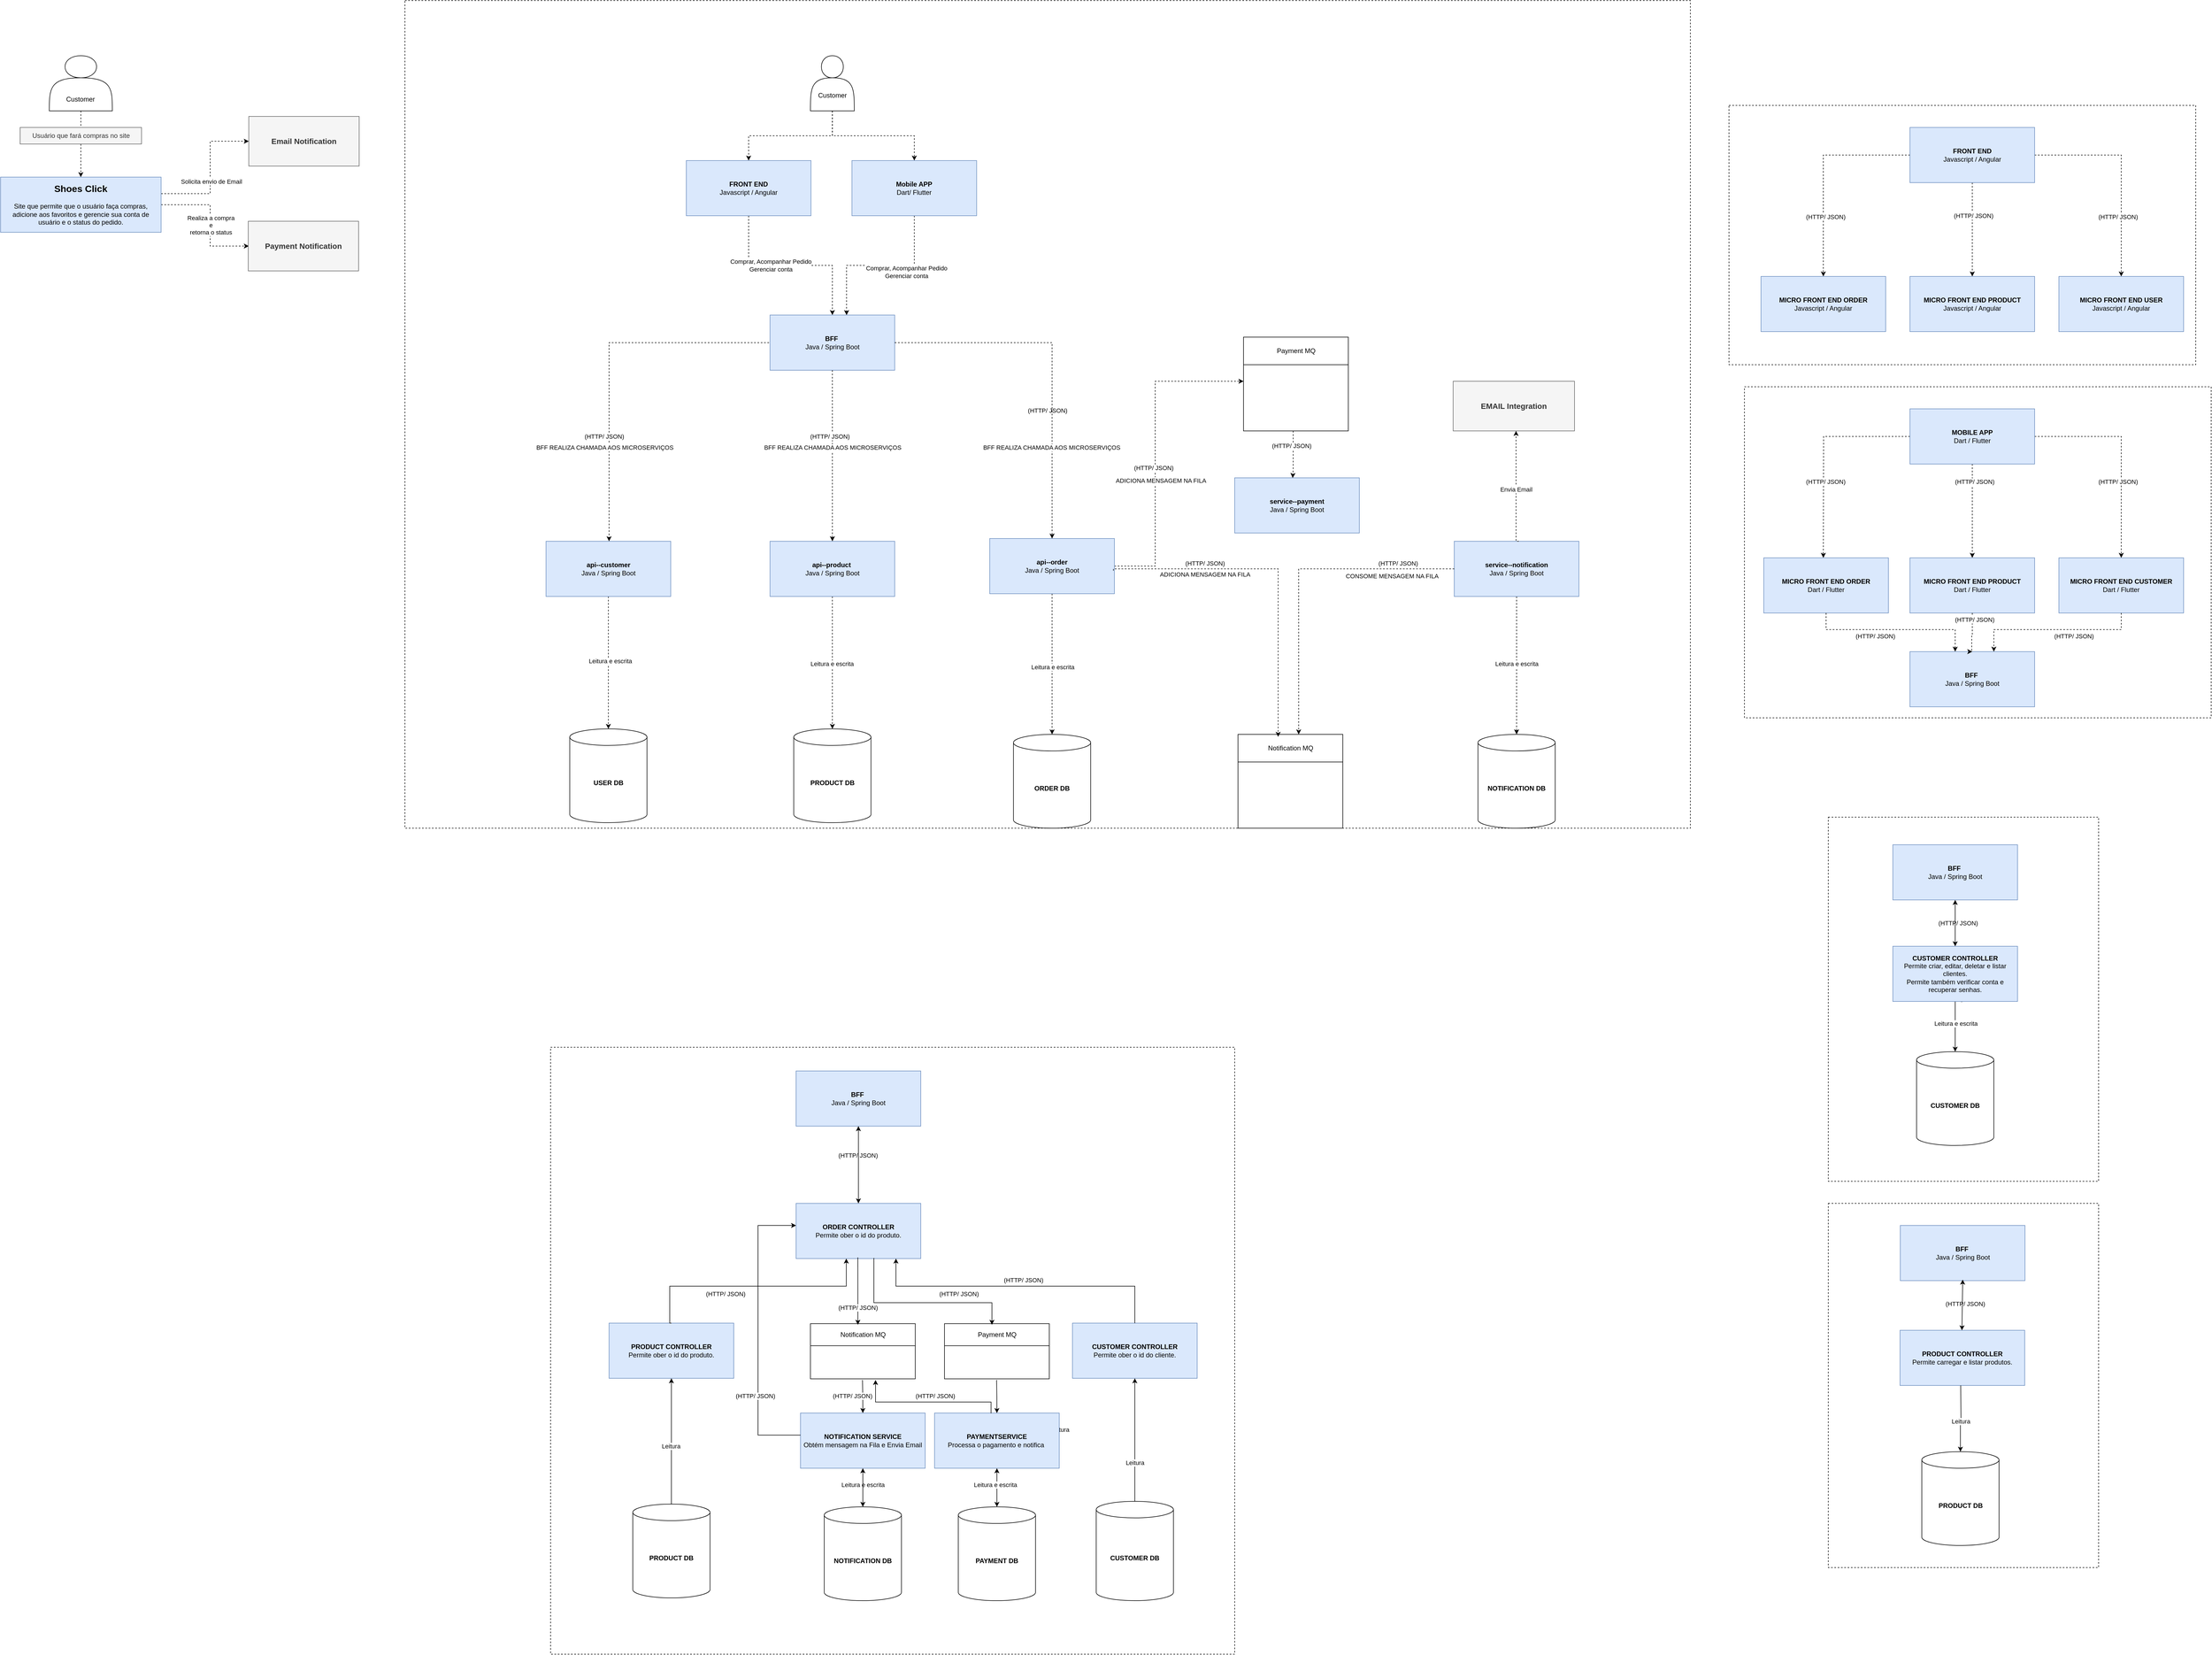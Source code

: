 <mxfile version="24.0.0" type="google">
  <diagram name="Página-1" id="NBkt7IvmojByfJSfpqG8">
    <mxGraphModel grid="1" page="1" gridSize="10" guides="1" tooltips="1" connect="1" arrows="1" fold="1" pageScale="1" pageWidth="827" pageHeight="1169" math="0" shadow="0">
      <root>
        <mxCell id="0" />
        <mxCell id="1" parent="0" />
        <mxCell id="d0QmDexkah37YJwRi1FS-4" value=";./" style="rounded=0;whiteSpace=wrap;html=1;fillColor=none;dashed=1;" vertex="1" parent="1">
          <mxGeometry x="3460" y="1420" width="490" height="660" as="geometry" />
        </mxCell>
        <mxCell id="d0QmDexkah37YJwRi1FS-5" value="&#xa;&lt;span style=&quot;color: rgb(0, 0, 0); font-family: Helvetica; font-size: 11px; font-style: normal; font-variant-ligatures: normal; font-variant-caps: normal; font-weight: 400; letter-spacing: normal; orphans: 2; text-align: center; text-indent: 0px; text-transform: none; widows: 2; word-spacing: 0px; -webkit-text-stroke-width: 0px; background-color: rgb(255, 255, 255); text-decoration-thickness: initial; text-decoration-style: initial; text-decoration-color: initial; float: none; display: inline !important;&quot;&gt;(HTTP/ JSON)&lt;/span&gt;&#xa;&#xa;" style="rounded=0;whiteSpace=wrap;html=1;fillColor=none;dashed=1;" vertex="1" parent="1">
          <mxGeometry x="880" y="-60" width="2330" height="1500" as="geometry" />
        </mxCell>
        <mxCell id="d0QmDexkah37YJwRi1FS-6" value="" style="rounded=0;whiteSpace=wrap;html=1;fillColor=none;dashed=1;" vertex="1" parent="1">
          <mxGeometry x="3280" y="130" width="846" height="470" as="geometry" />
        </mxCell>
        <mxCell id="d0QmDexkah37YJwRi1FS-7" style="edgeStyle=orthogonalEdgeStyle;rounded=0;orthogonalLoop=1;jettySize=auto;html=1;dashed=1;" edge="1" parent="1" source="d0QmDexkah37YJwRi1FS-65" target="d0QmDexkah37YJwRi1FS-68">
          <mxGeometry relative="1" as="geometry" />
        </mxCell>
        <mxCell id="d0QmDexkah37YJwRi1FS-8" style="edgeStyle=orthogonalEdgeStyle;rounded=0;orthogonalLoop=1;jettySize=auto;html=1;entryX=0.5;entryY=0;entryDx=0;entryDy=0;dashed=1;" edge="1" parent="1" source="d0QmDexkah37YJwRi1FS-9" target="d0QmDexkah37YJwRi1FS-14">
          <mxGeometry relative="1" as="geometry" />
        </mxCell>
        <mxCell id="d0QmDexkah37YJwRi1FS-9" value="&lt;br&gt;&lt;br&gt;&lt;br&gt;&lt;br&gt;Customer" style="shape=actor;whiteSpace=wrap;html=1;" vertex="1" parent="1">
          <mxGeometry x="235.38" y="40" width="114.25" height="100" as="geometry" />
        </mxCell>
        <mxCell id="d0QmDexkah37YJwRi1FS-10" style="edgeStyle=orthogonalEdgeStyle;rounded=0;orthogonalLoop=1;jettySize=auto;html=1;dashed=1;" edge="1" parent="1" source="d0QmDexkah37YJwRi1FS-14" target="d0QmDexkah37YJwRi1FS-16">
          <mxGeometry relative="1" as="geometry">
            <Array as="points">
              <mxPoint x="527" y="290" />
              <mxPoint x="527" y="195" />
            </Array>
          </mxGeometry>
        </mxCell>
        <mxCell id="d0QmDexkah37YJwRi1FS-11" value="Solicita envio de Email" style="edgeLabel;html=1;align=center;verticalAlign=middle;resizable=0;points=[];" connectable="0" vertex="1" parent="d0QmDexkah37YJwRi1FS-10">
          <mxGeometry x="-0.138" y="-2" relative="1" as="geometry">
            <mxPoint y="-2" as="offset" />
          </mxGeometry>
        </mxCell>
        <mxCell id="d0QmDexkah37YJwRi1FS-12" style="edgeStyle=orthogonalEdgeStyle;rounded=0;orthogonalLoop=1;jettySize=auto;html=1;dashed=1;" edge="1" parent="1" source="d0QmDexkah37YJwRi1FS-14">
          <mxGeometry relative="1" as="geometry">
            <Array as="points">
              <mxPoint x="527" y="310" />
              <mxPoint x="527" y="385" />
            </Array>
            <mxPoint x="597" y="385" as="targetPoint" />
          </mxGeometry>
        </mxCell>
        <mxCell id="d0QmDexkah37YJwRi1FS-13" value="Realiza a compra&lt;br&gt;e&lt;br&gt;retorna o status" style="edgeLabel;html=1;align=center;verticalAlign=middle;resizable=0;points=[];" connectable="0" vertex="1" parent="d0QmDexkah37YJwRi1FS-12">
          <mxGeometry x="0.079" y="1" relative="1" as="geometry">
            <mxPoint as="offset" />
          </mxGeometry>
        </mxCell>
        <mxCell id="d0QmDexkah37YJwRi1FS-14" value="&lt;span style=&quot;font-size: 17px;&quot;&gt;&lt;b&gt;Shoes Click&lt;br&gt;&lt;/b&gt;&lt;/span&gt;&lt;br&gt;Site que permite que o usuário faça compras, adicione aos favoritos e gerencie sua conta de usuário e o status do pedido." style="rounded=0;whiteSpace=wrap;html=1;fillColor=#dae8fc;strokeColor=#6c8ebf;" vertex="1" parent="1">
          <mxGeometry x="147" y="260" width="291" height="100" as="geometry" />
        </mxCell>
        <mxCell id="d0QmDexkah37YJwRi1FS-15" value="Usuário que fará compras no site" style="text;html=1;align=center;verticalAlign=middle;whiteSpace=wrap;rounded=0;fillColor=#f5f5f5;fontColor=#333333;strokeColor=#666666;" vertex="1" parent="1">
          <mxGeometry x="182.5" y="170" width="220" height="30" as="geometry" />
        </mxCell>
        <mxCell id="d0QmDexkah37YJwRi1FS-16" value="&lt;font size=&quot;1&quot; style=&quot;&quot;&gt;&lt;b style=&quot;font-size: 14px;&quot;&gt;Email Notification&lt;/b&gt;&lt;/font&gt;" style="rounded=0;whiteSpace=wrap;html=1;fillColor=#f5f5f5;fontColor=#333333;strokeColor=#666666;" vertex="1" parent="1">
          <mxGeometry x="597" y="150" width="200" height="90" as="geometry" />
        </mxCell>
        <mxCell id="d0QmDexkah37YJwRi1FS-17" style="edgeStyle=orthogonalEdgeStyle;rounded=0;orthogonalLoop=1;jettySize=auto;html=1;entryX=0.5;entryY=0;entryDx=0;entryDy=0;dashed=1;" edge="1" parent="1" source="d0QmDexkah37YJwRi1FS-19" target="d0QmDexkah37YJwRi1FS-22">
          <mxGeometry relative="1" as="geometry" />
        </mxCell>
        <mxCell id="d0QmDexkah37YJwRi1FS-18" style="edgeStyle=orthogonalEdgeStyle;rounded=0;orthogonalLoop=1;jettySize=auto;html=1;dashed=1;" edge="1" parent="1" source="d0QmDexkah37YJwRi1FS-19" target="d0QmDexkah37YJwRi1FS-25">
          <mxGeometry relative="1" as="geometry" />
        </mxCell>
        <mxCell id="d0QmDexkah37YJwRi1FS-19" value="&lt;br&gt;&lt;br&gt;&lt;br&gt;Customer" style="shape=actor;whiteSpace=wrap;html=1;" vertex="1" parent="1">
          <mxGeometry x="1615" y="40" width="79.5" height="100" as="geometry" />
        </mxCell>
        <mxCell id="d0QmDexkah37YJwRi1FS-20" style="edgeStyle=orthogonalEdgeStyle;rounded=0;orthogonalLoop=1;jettySize=auto;html=1;entryX=0.5;entryY=0;entryDx=0;entryDy=0;dashed=1;" edge="1" parent="1" source="d0QmDexkah37YJwRi1FS-22" target="d0QmDexkah37YJwRi1FS-32">
          <mxGeometry relative="1" as="geometry" />
        </mxCell>
        <mxCell id="d0QmDexkah37YJwRi1FS-21" value="Comprar, Acompanhar Pedido&lt;br&gt;Gerenciar conta" style="edgeLabel;html=1;align=center;verticalAlign=middle;resizable=0;points=[];" connectable="0" vertex="1" parent="d0QmDexkah37YJwRi1FS-20">
          <mxGeometry x="-0.218" relative="1" as="geometry">
            <mxPoint as="offset" />
          </mxGeometry>
        </mxCell>
        <mxCell id="d0QmDexkah37YJwRi1FS-22" value="&lt;font style=&quot;font-size: 12px;&quot;&gt;&lt;b&gt;FRONT END&lt;/b&gt;&lt;br&gt;Javascript / Angular&lt;br&gt;&lt;/font&gt;" style="rounded=0;whiteSpace=wrap;html=1;fillColor=#dae8fc;strokeColor=#6c8ebf;" vertex="1" parent="1">
          <mxGeometry x="1390" y="230" width="226" height="100" as="geometry" />
        </mxCell>
        <mxCell id="d0QmDexkah37YJwRi1FS-23" style="edgeStyle=orthogonalEdgeStyle;rounded=0;orthogonalLoop=1;jettySize=auto;html=1;entryX=0.614;entryY=0.001;entryDx=0;entryDy=0;dashed=1;entryPerimeter=0;" edge="1" parent="1" source="d0QmDexkah37YJwRi1FS-25" target="d0QmDexkah37YJwRi1FS-32">
          <mxGeometry relative="1" as="geometry">
            <mxPoint x="1803.0" y="510" as="targetPoint" />
          </mxGeometry>
        </mxCell>
        <mxCell id="d0QmDexkah37YJwRi1FS-24" value="Comprar, Acompanhar Pedido&lt;br style=&quot;border-color: var(--border-color);&quot;&gt;Gerenciar conta" style="edgeLabel;html=1;align=center;verticalAlign=middle;resizable=0;points=[];" connectable="0" vertex="1" parent="d0QmDexkah37YJwRi1FS-23">
          <mxGeometry x="-0.326" y="3" relative="1" as="geometry">
            <mxPoint x="-3" y="9" as="offset" />
          </mxGeometry>
        </mxCell>
        <mxCell id="d0QmDexkah37YJwRi1FS-25" value="&lt;b style=&quot;border-color: var(--border-color);&quot;&gt;Mobile APP&lt;/b&gt;&lt;br style=&quot;border-color: var(--border-color);&quot;&gt;Dart/ Flutter" style="rounded=0;whiteSpace=wrap;html=1;fillColor=#dae8fc;strokeColor=#6c8ebf;" vertex="1" parent="1">
          <mxGeometry x="1690.25" y="230" width="226" height="100" as="geometry" />
        </mxCell>
        <mxCell id="d0QmDexkah37YJwRi1FS-32" value="&lt;b style=&quot;border-color: var(--border-color);&quot;&gt;BFF&amp;nbsp;&lt;/b&gt;&lt;br style=&quot;border-color: var(--border-color);&quot;&gt;Java / Spring Boot" style="rounded=0;whiteSpace=wrap;html=1;fillColor=#dae8fc;strokeColor=#6c8ebf;" vertex="1" parent="1">
          <mxGeometry x="1541.75" y="510" width="226" height="100" as="geometry" />
        </mxCell>
        <mxCell id="d0QmDexkah37YJwRi1FS-37" value="&lt;font size=&quot;1&quot; style=&quot;&quot;&gt;&lt;b style=&quot;font-size: 14px;&quot;&gt;Payment Notification&lt;/b&gt;&lt;/font&gt;" style="rounded=0;whiteSpace=wrap;html=1;fillColor=#f5f5f5;fontColor=#333333;strokeColor=#666666;" vertex="1" parent="1">
          <mxGeometry x="596" y="340" width="200" height="90" as="geometry" />
        </mxCell>
        <mxCell id="d0QmDexkah37YJwRi1FS-38" style="edgeStyle=orthogonalEdgeStyle;rounded=0;orthogonalLoop=1;jettySize=auto;html=1;dashed=1;" edge="1" parent="1" source="d0QmDexkah37YJwRi1FS-40" target="d0QmDexkah37YJwRi1FS-59">
          <mxGeometry relative="1" as="geometry" />
        </mxCell>
        <mxCell id="d0QmDexkah37YJwRi1FS-39" value="Leitura e escrita" style="edgeLabel;html=1;align=center;verticalAlign=middle;resizable=0;points=[];" connectable="0" vertex="1" parent="d0QmDexkah37YJwRi1FS-38">
          <mxGeometry x="-0.024" y="3" relative="1" as="geometry">
            <mxPoint as="offset" />
          </mxGeometry>
        </mxCell>
        <mxCell id="d0QmDexkah37YJwRi1FS-40" value="&lt;b&gt;api--customer&lt;/b&gt;&lt;br style=&quot;border-color: var(--border-color);&quot;&gt;Java / Spring Boot" style="rounded=0;whiteSpace=wrap;html=1;fillColor=#dae8fc;strokeColor=#6c8ebf;" vertex="1" parent="1">
          <mxGeometry x="1135.75" y="920" width="226" height="100" as="geometry" />
        </mxCell>
        <mxCell id="d0QmDexkah37YJwRi1FS-41" style="edgeStyle=orthogonalEdgeStyle;rounded=0;orthogonalLoop=1;jettySize=auto;html=1;dashed=1;" edge="1" parent="1" source="d0QmDexkah37YJwRi1FS-43" target="d0QmDexkah37YJwRi1FS-60">
          <mxGeometry relative="1" as="geometry" />
        </mxCell>
        <mxCell id="d0QmDexkah37YJwRi1FS-42" value="Leitura e escrita" style="edgeLabel;html=1;align=center;verticalAlign=middle;resizable=0;points=[];" connectable="0" vertex="1" parent="d0QmDexkah37YJwRi1FS-41">
          <mxGeometry x="0.013" y="-1" relative="1" as="geometry">
            <mxPoint as="offset" />
          </mxGeometry>
        </mxCell>
        <mxCell id="d0QmDexkah37YJwRi1FS-43" value="&lt;b style=&quot;border-color: var(--border-color);&quot;&gt;api--product&amp;nbsp;&lt;/b&gt;&lt;br style=&quot;border-color: var(--border-color);&quot;&gt;Java / Spring Boot" style="rounded=0;whiteSpace=wrap;html=1;fillColor=#dae8fc;strokeColor=#6c8ebf;" vertex="1" parent="1">
          <mxGeometry x="1541.75" y="920" width="226" height="100" as="geometry" />
        </mxCell>
        <mxCell id="d0QmDexkah37YJwRi1FS-46" style="edgeStyle=orthogonalEdgeStyle;rounded=0;orthogonalLoop=1;jettySize=auto;html=1;dashed=1;" edge="1" parent="1" source="d0QmDexkah37YJwRi1FS-48" target="d0QmDexkah37YJwRi1FS-62">
          <mxGeometry relative="1" as="geometry" />
        </mxCell>
        <mxCell id="d0QmDexkah37YJwRi1FS-47" value="Leitura e escrita" style="edgeLabel;html=1;align=center;verticalAlign=middle;resizable=0;points=[];" connectable="0" vertex="1" parent="d0QmDexkah37YJwRi1FS-46">
          <mxGeometry x="-0.027" relative="1" as="geometry">
            <mxPoint as="offset" />
          </mxGeometry>
        </mxCell>
        <mxCell id="d0QmDexkah37YJwRi1FS-48" value="&lt;b&gt;service--notification&lt;/b&gt;&lt;br&gt;Java / Spring Boot" style="rounded=0;whiteSpace=wrap;html=1;fillColor=#dae8fc;strokeColor=#6c8ebf;" vertex="1" parent="1">
          <mxGeometry x="2782" y="920" width="226" height="100" as="geometry" />
        </mxCell>
        <mxCell id="d0QmDexkah37YJwRi1FS-49" style="edgeStyle=orthogonalEdgeStyle;rounded=0;orthogonalLoop=1;jettySize=auto;html=1;dashed=1;" edge="1" parent="1" source="d0QmDexkah37YJwRi1FS-53">
          <mxGeometry relative="1" as="geometry">
            <Array as="points">
              <mxPoint x="2240" y="965" />
              <mxPoint x="2240" y="630" />
            </Array>
            <mxPoint x="2400" y="630" as="targetPoint" />
          </mxGeometry>
        </mxCell>
        <mxCell id="d0QmDexkah37YJwRi1FS-51" style="edgeStyle=orthogonalEdgeStyle;rounded=0;orthogonalLoop=1;jettySize=auto;html=1;dashed=1;exitX=0.5;exitY=1;exitDx=0;exitDy=0;" edge="1" parent="1" source="d0QmDexkah37YJwRi1FS-53" target="d0QmDexkah37YJwRi1FS-61">
          <mxGeometry relative="1" as="geometry">
            <Array as="points" />
          </mxGeometry>
        </mxCell>
        <mxCell id="d0QmDexkah37YJwRi1FS-52" value="Leitura e escrita" style="edgeLabel;html=1;align=center;verticalAlign=middle;resizable=0;points=[];" connectable="0" vertex="1" parent="d0QmDexkah37YJwRi1FS-51">
          <mxGeometry x="0.043" y="1" relative="1" as="geometry">
            <mxPoint as="offset" />
          </mxGeometry>
        </mxCell>
        <mxCell id="d0QmDexkah37YJwRi1FS-53" value="&lt;b&gt;api--order&lt;/b&gt;&lt;br style=&quot;border-color: var(--border-color);&quot;&gt;Java / Spring Boot" style="rounded=0;whiteSpace=wrap;html=1;fillColor=#dae8fc;strokeColor=#6c8ebf;" vertex="1" parent="1">
          <mxGeometry x="1940" y="915" width="226" height="100" as="geometry" />
        </mxCell>
        <mxCell id="d0QmDexkah37YJwRi1FS-54" style="edgeStyle=orthogonalEdgeStyle;rounded=0;orthogonalLoop=1;jettySize=auto;html=1;dashed=1;" edge="1" parent="1">
          <mxGeometry relative="1" as="geometry">
            <Array as="points">
              <mxPoint x="1250" y="560" />
              <mxPoint x="1250" y="917" />
            </Array>
            <mxPoint x="1540" y="560" as="sourcePoint" />
            <mxPoint x="1250" y="920" as="targetPoint" />
          </mxGeometry>
        </mxCell>
        <mxCell id="d0QmDexkah37YJwRi1FS-55" value="BFF REALIZA CHAMADA AOS MICROSERVIÇOS" style="edgeLabel;html=1;align=center;verticalAlign=middle;resizable=0;points=[];" connectable="0" vertex="1" parent="d0QmDexkah37YJwRi1FS-54">
          <mxGeometry x="-0.921" y="1" relative="1" as="geometry">
            <mxPoint x="-273" y="189" as="offset" />
          </mxGeometry>
        </mxCell>
        <mxCell id="d0QmDexkah37YJwRi1FS-56" value="(HTTP/ JSON)" style="edgeLabel;html=1;align=center;verticalAlign=middle;resizable=0;points=[];" connectable="0" vertex="1" parent="d0QmDexkah37YJwRi1FS-54">
          <mxGeometry x="-0.876" y="3" relative="1" as="geometry">
            <mxPoint x="-259" y="167" as="offset" />
          </mxGeometry>
        </mxCell>
        <mxCell id="d0QmDexkah37YJwRi1FS-57" value="&lt;font size=&quot;1&quot; style=&quot;&quot;&gt;&lt;b style=&quot;font-size: 14px;&quot;&gt;EMAIL Integration&lt;/b&gt;&lt;/font&gt;" style="rounded=0;whiteSpace=wrap;html=1;fillColor=#f5f5f5;fontColor=#333333;strokeColor=#666666;" vertex="1" parent="1">
          <mxGeometry x="2780" y="630" width="220" height="90" as="geometry" />
        </mxCell>
        <mxCell id="d0QmDexkah37YJwRi1FS-59" value="&lt;b style=&quot;border-color: var(--border-color);&quot;&gt;USER DB&lt;/b&gt;" style="shape=cylinder3;whiteSpace=wrap;html=1;boundedLbl=1;backgroundOutline=1;size=15;" vertex="1" parent="1">
          <mxGeometry x="1178.75" y="1260" width="140" height="170" as="geometry" />
        </mxCell>
        <mxCell id="d0QmDexkah37YJwRi1FS-60" value="&lt;b style=&quot;border-color: var(--border-color);&quot;&gt;PRODUCT DB&lt;/b&gt;" style="shape=cylinder3;whiteSpace=wrap;html=1;boundedLbl=1;backgroundOutline=1;size=15;" vertex="1" parent="1">
          <mxGeometry x="1584.75" y="1260" width="140" height="170" as="geometry" />
        </mxCell>
        <mxCell id="d0QmDexkah37YJwRi1FS-61" value="&lt;b style=&quot;border-color: var(--border-color);&quot;&gt;ORDER DB&lt;/b&gt;" style="shape=cylinder3;whiteSpace=wrap;html=1;boundedLbl=1;backgroundOutline=1;size=15;" vertex="1" parent="1">
          <mxGeometry x="1983" y="1270" width="140" height="170" as="geometry" />
        </mxCell>
        <mxCell id="d0QmDexkah37YJwRi1FS-62" value="&lt;b style=&quot;border-color: var(--border-color);&quot;&gt;NOTIFICATION DB&lt;/b&gt;" style="shape=cylinder3;whiteSpace=wrap;html=1;boundedLbl=1;backgroundOutline=1;size=15;" vertex="1" parent="1">
          <mxGeometry x="2825" y="1270" width="140" height="170" as="geometry" />
        </mxCell>
        <mxCell id="d0QmDexkah37YJwRi1FS-63" style="edgeStyle=orthogonalEdgeStyle;rounded=0;orthogonalLoop=1;jettySize=auto;html=1;dashed=1;" edge="1" parent="1" source="d0QmDexkah37YJwRi1FS-65" target="d0QmDexkah37YJwRi1FS-66">
          <mxGeometry relative="1" as="geometry" />
        </mxCell>
        <mxCell id="d0QmDexkah37YJwRi1FS-64" style="edgeStyle=orthogonalEdgeStyle;rounded=0;orthogonalLoop=1;jettySize=auto;html=1;dashed=1;" edge="1" parent="1" source="d0QmDexkah37YJwRi1FS-65" target="d0QmDexkah37YJwRi1FS-67">
          <mxGeometry relative="1" as="geometry" />
        </mxCell>
        <mxCell id="d0QmDexkah37YJwRi1FS-65" value="&lt;font style=&quot;font-size: 12px;&quot;&gt;&lt;b&gt;FRONT END&lt;/b&gt;&lt;br&gt;Javascript / Angular&lt;br&gt;&lt;/font&gt;" style="rounded=0;whiteSpace=wrap;html=1;fillColor=#dae8fc;strokeColor=#6c8ebf;" vertex="1" parent="1">
          <mxGeometry x="3608" y="170" width="226" height="100" as="geometry" />
        </mxCell>
        <mxCell id="d0QmDexkah37YJwRi1FS-66" value="&lt;font style=&quot;font-size: 12px;&quot;&gt;&lt;b&gt;MICRO FRONT END ORDER&lt;/b&gt;&lt;br&gt;Javascript / Angular&lt;br&gt;&lt;/font&gt;" style="rounded=0;whiteSpace=wrap;html=1;fillColor=#dae8fc;strokeColor=#6c8ebf;" vertex="1" parent="1">
          <mxGeometry x="3338" y="440" width="226" height="100" as="geometry" />
        </mxCell>
        <mxCell id="d0QmDexkah37YJwRi1FS-67" value="&lt;font style=&quot;font-size: 12px;&quot;&gt;&lt;b style=&quot;border-color: var(--border-color);&quot;&gt;MICRO FRONT END PRODUCT&lt;/b&gt;&lt;br style=&quot;border-color: var(--border-color);&quot;&gt;Javascript / Angular&lt;br&gt;&lt;/font&gt;" style="rounded=0;whiteSpace=wrap;html=1;fillColor=#dae8fc;strokeColor=#6c8ebf;" vertex="1" parent="1">
          <mxGeometry x="3608" y="440" width="226" height="100" as="geometry" />
        </mxCell>
        <mxCell id="d0QmDexkah37YJwRi1FS-68" value="&lt;font style=&quot;font-size: 12px;&quot;&gt;&lt;b style=&quot;border-color: var(--border-color);&quot;&gt;MICRO FRONT END USER&lt;/b&gt;&lt;br style=&quot;border-color: var(--border-color);&quot;&gt;Javascript / Angular&lt;br&gt;&lt;/font&gt;" style="rounded=0;whiteSpace=wrap;html=1;fillColor=#dae8fc;strokeColor=#6c8ebf;" vertex="1" parent="1">
          <mxGeometry x="3878" y="440" width="226" height="100" as="geometry" />
        </mxCell>
        <mxCell id="d0QmDexkah37YJwRi1FS-70" value="&lt;font style=&quot;font-size: 12px;&quot;&gt;&lt;b style=&quot;border-color: var(--border-color);&quot;&gt;BFF&amp;nbsp;&lt;/b&gt;&lt;br style=&quot;border-color: var(--border-color);&quot;&gt;Java / Spring Boot&lt;br&gt;&lt;/font&gt;" style="rounded=0;whiteSpace=wrap;html=1;fillColor=#dae8fc;strokeColor=#6c8ebf;" vertex="1" parent="1">
          <mxGeometry x="3577" y="1470" width="226" height="100" as="geometry" />
        </mxCell>
        <mxCell id="d0QmDexkah37YJwRi1FS-71" style="edgeStyle=orthogonalEdgeStyle;rounded=0;orthogonalLoop=1;jettySize=auto;html=1;" edge="1" parent="1" source="d0QmDexkah37YJwRi1FS-72" target="d0QmDexkah37YJwRi1FS-73">
          <mxGeometry relative="1" as="geometry" />
        </mxCell>
        <mxCell id="d0QmDexkah37YJwRi1FS-198" value="Leitura e escrita" style="edgeLabel;html=1;align=center;verticalAlign=middle;resizable=0;points=[];" connectable="0" vertex="1" parent="d0QmDexkah37YJwRi1FS-71">
          <mxGeometry x="-0.104" y="1" relative="1" as="geometry">
            <mxPoint y="-1" as="offset" />
          </mxGeometry>
        </mxCell>
        <mxCell id="d0QmDexkah37YJwRi1FS-72" value="&lt;font style=&quot;font-size: 12px;&quot;&gt;&lt;b style=&quot;border-color: var(--border-color);&quot;&gt;CUSTOMER CONTROLLER&lt;/b&gt;&lt;br style=&quot;border-color: var(--border-color);&quot;&gt;Permite criar, editar, deletar e listar clientes.&lt;br&gt;Permite também verificar conta e recuperar senhas.&lt;br&gt;&lt;/font&gt;" style="rounded=0;whiteSpace=wrap;html=1;fillColor=#dae8fc;strokeColor=#6c8ebf;" vertex="1" parent="1">
          <mxGeometry x="3577" y="1654" width="226" height="100" as="geometry" />
        </mxCell>
        <mxCell id="d0QmDexkah37YJwRi1FS-73" value="&lt;b style=&quot;border-color: var(--border-color);&quot;&gt;CUSTOMER DB&lt;/b&gt;" style="shape=cylinder3;whiteSpace=wrap;html=1;boundedLbl=1;backgroundOutline=1;size=15;" vertex="1" parent="1">
          <mxGeometry x="3620" y="1845" width="140" height="170" as="geometry" />
        </mxCell>
        <mxCell id="d0QmDexkah37YJwRi1FS-82" value="" style="rounded=0;whiteSpace=wrap;html=1;fillColor=none;dashed=1;" vertex="1" parent="1">
          <mxGeometry x="3308" y="640" width="846" height="600" as="geometry" />
        </mxCell>
        <mxCell id="d0QmDexkah37YJwRi1FS-83" style="edgeStyle=orthogonalEdgeStyle;rounded=0;orthogonalLoop=1;jettySize=auto;html=1;dashed=1;" edge="1" parent="1" source="d0QmDexkah37YJwRi1FS-86" target="d0QmDexkah37YJwRi1FS-89">
          <mxGeometry relative="1" as="geometry" />
        </mxCell>
        <mxCell id="d0QmDexkah37YJwRi1FS-84" style="edgeStyle=orthogonalEdgeStyle;rounded=0;orthogonalLoop=1;jettySize=auto;html=1;dashed=1;" edge="1" parent="1" source="d0QmDexkah37YJwRi1FS-86">
          <mxGeometry relative="1" as="geometry">
            <mxPoint x="3451" y="950" as="targetPoint" />
          </mxGeometry>
        </mxCell>
        <mxCell id="d0QmDexkah37YJwRi1FS-85" style="edgeStyle=orthogonalEdgeStyle;rounded=0;orthogonalLoop=1;jettySize=auto;html=1;dashed=1;" edge="1" parent="1" source="d0QmDexkah37YJwRi1FS-86" target="d0QmDexkah37YJwRi1FS-88">
          <mxGeometry relative="1" as="geometry" />
        </mxCell>
        <mxCell id="d0QmDexkah37YJwRi1FS-86" value="&lt;font style=&quot;font-size: 12px;&quot;&gt;&lt;b&gt;MOBILE APP&lt;/b&gt;&lt;br&gt;Dart / Flutter&lt;br&gt;&lt;/font&gt;" style="rounded=0;whiteSpace=wrap;html=1;fillColor=#dae8fc;strokeColor=#6c8ebf;" vertex="1" parent="1">
          <mxGeometry x="3608" y="680" width="226" height="100" as="geometry" />
        </mxCell>
        <mxCell id="d0QmDexkah37YJwRi1FS-87" value="&lt;font style=&quot;font-size: 12px;&quot;&gt;&lt;b&gt;MICRO FRONT END ORDER&lt;/b&gt;&lt;br&gt;Dart / Flutter&lt;br&gt;&lt;/font&gt;" style="rounded=0;whiteSpace=wrap;html=1;fillColor=#dae8fc;strokeColor=#6c8ebf;" vertex="1" parent="1">
          <mxGeometry x="3343" y="950" width="226" height="100" as="geometry" />
        </mxCell>
        <mxCell id="d0QmDexkah37YJwRi1FS-88" value="&lt;font style=&quot;font-size: 12px;&quot;&gt;&lt;b style=&quot;border-color: var(--border-color);&quot;&gt;MICRO FRONT END PRODUCT&lt;/b&gt;&lt;br style=&quot;border-color: var(--border-color);&quot;&gt;Dart / Flutter&lt;br&gt;&lt;/font&gt;" style="rounded=0;whiteSpace=wrap;html=1;fillColor=#dae8fc;strokeColor=#6c8ebf;" vertex="1" parent="1">
          <mxGeometry x="3608" y="950" width="226" height="100" as="geometry" />
        </mxCell>
        <mxCell id="d0QmDexkah37YJwRi1FS-89" value="&lt;font style=&quot;font-size: 12px;&quot;&gt;&lt;b style=&quot;border-color: var(--border-color);&quot;&gt;MICRO FRONT END CUSTOMER&lt;/b&gt;&lt;br style=&quot;border-color: var(--border-color);&quot;&gt;Dart / Flutter&lt;br&gt;&lt;/font&gt;" style="rounded=0;whiteSpace=wrap;html=1;fillColor=#dae8fc;strokeColor=#6c8ebf;" vertex="1" parent="1">
          <mxGeometry x="3878" y="950" width="226" height="100" as="geometry" />
        </mxCell>
        <mxCell id="d0QmDexkah37YJwRi1FS-94" style="edgeStyle=orthogonalEdgeStyle;rounded=0;orthogonalLoop=1;jettySize=auto;html=1;dashed=1;exitX=0.5;exitY=1;exitDx=0;exitDy=0;entryX=0.5;entryY=0;entryDx=0;entryDy=0;" edge="1" parent="1" source="d0QmDexkah37YJwRi1FS-32" target="d0QmDexkah37YJwRi1FS-43">
          <mxGeometry relative="1" as="geometry">
            <Array as="points">
              <mxPoint x="1655" y="920" />
            </Array>
            <mxPoint x="1810" y="560" as="sourcePoint" />
            <mxPoint x="1520" y="920" as="targetPoint" />
          </mxGeometry>
        </mxCell>
        <mxCell id="d0QmDexkah37YJwRi1FS-97" value="(HTTP/ JSON)" style="edgeLabel;html=1;align=center;verticalAlign=middle;resizable=0;points=[];" connectable="0" vertex="1" parent="1">
          <mxGeometry x="1650.0" y="730.003" as="geometry" />
        </mxCell>
        <mxCell id="d0QmDexkah37YJwRi1FS-98" value="BFF REALIZA CHAMADA AOS MICROSERVIÇOS" style="edgeLabel;html=1;align=center;verticalAlign=middle;resizable=0;points=[];" connectable="0" vertex="1" parent="1">
          <mxGeometry x="1654.754" y="750" as="geometry" />
        </mxCell>
        <mxCell id="d0QmDexkah37YJwRi1FS-99" style="edgeStyle=orthogonalEdgeStyle;rounded=0;orthogonalLoop=1;jettySize=auto;html=1;dashed=1;exitX=1;exitY=0.5;exitDx=0;exitDy=0;entryX=0.5;entryY=0;entryDx=0;entryDy=0;" edge="1" parent="1" source="d0QmDexkah37YJwRi1FS-32" target="d0QmDexkah37YJwRi1FS-53">
          <mxGeometry relative="1" as="geometry">
            <Array as="points">
              <mxPoint x="2053" y="560" />
            </Array>
            <mxPoint x="1832" y="555" as="sourcePoint" />
            <mxPoint x="1810" y="915" as="targetPoint" />
          </mxGeometry>
        </mxCell>
        <mxCell id="d0QmDexkah37YJwRi1FS-100" value="BFF REALIZA CHAMADA AOS MICROSERVIÇOS" style="edgeLabel;html=1;align=center;verticalAlign=middle;resizable=0;points=[];" connectable="0" vertex="1" parent="d0QmDexkah37YJwRi1FS-99">
          <mxGeometry x="-0.921" y="1" relative="1" as="geometry">
            <mxPoint x="258" y="191" as="offset" />
          </mxGeometry>
        </mxCell>
        <mxCell id="d0QmDexkah37YJwRi1FS-103" value="Notification MQ" style="swimlane;fontStyle=0;childLayout=stackLayout;horizontal=1;startSize=50;fillColor=none;horizontalStack=0;resizeParent=1;resizeParentMax=0;resizeLast=0;collapsible=1;marginBottom=0;html=1;" vertex="1" parent="1">
          <mxGeometry x="2390" y="1270" width="190" height="170" as="geometry" />
        </mxCell>
        <mxCell id="d0QmDexkah37YJwRi1FS-107" style="edgeStyle=orthogonalEdgeStyle;rounded=0;orthogonalLoop=1;jettySize=auto;html=1;dashed=1;exitX=0.992;exitY=0.583;exitDx=0;exitDy=0;exitPerimeter=0;entryX=0.383;entryY=0.026;entryDx=0;entryDy=0;entryPerimeter=0;" edge="1" parent="1" source="d0QmDexkah37YJwRi1FS-53" target="d0QmDexkah37YJwRi1FS-103">
          <mxGeometry relative="1" as="geometry">
            <mxPoint x="2170" y="975" as="sourcePoint" />
            <mxPoint x="2370" y="975" as="targetPoint" />
            <Array as="points">
              <mxPoint x="2164" y="970" />
              <mxPoint x="2463" y="970" />
            </Array>
          </mxGeometry>
        </mxCell>
        <mxCell id="d0QmDexkah37YJwRi1FS-109" style="edgeStyle=orthogonalEdgeStyle;rounded=0;orthogonalLoop=1;jettySize=auto;html=1;dashed=1;exitX=0;exitY=0.5;exitDx=0;exitDy=0;entryX=0.579;entryY=0;entryDx=0;entryDy=0;entryPerimeter=0;" edge="1" parent="1" source="d0QmDexkah37YJwRi1FS-48" target="d0QmDexkah37YJwRi1FS-103">
          <mxGeometry relative="1" as="geometry">
            <mxPoint x="2174" y="983" as="sourcePoint" />
            <mxPoint x="2380" y="985" as="targetPoint" />
            <Array as="points">
              <mxPoint x="2500" y="970" />
            </Array>
          </mxGeometry>
        </mxCell>
        <mxCell id="d0QmDexkah37YJwRi1FS-111" value="(HTTP/ JSON)" style="edgeLabel;html=1;align=center;verticalAlign=middle;resizable=0;points=[];" connectable="0" vertex="1" parent="1">
          <mxGeometry x="2330.001" y="959.997" as="geometry" />
        </mxCell>
        <mxCell id="d0QmDexkah37YJwRi1FS-112" value="ADICIONA MENSAGEM NA FILA" style="edgeLabel;html=1;align=center;verticalAlign=middle;resizable=0;points=[];" connectable="0" vertex="1" parent="1">
          <mxGeometry x="2330.003" y="980.005" as="geometry" />
        </mxCell>
        <mxCell id="d0QmDexkah37YJwRi1FS-113" value="(HTTP/ JSON)" style="edgeLabel;html=1;align=center;verticalAlign=middle;resizable=0;points=[];" connectable="0" vertex="1" parent="1">
          <mxGeometry x="2680.001" y="959.997" as="geometry" />
        </mxCell>
        <mxCell id="d0QmDexkah37YJwRi1FS-114" value="CONSOME MENSAGEM NA FILA" style="edgeLabel;html=1;align=center;verticalAlign=middle;resizable=0;points=[];" connectable="0" vertex="1" parent="1">
          <mxGeometry x="2330.003" y="1000.005" as="geometry">
            <mxPoint x="339" y="-17" as="offset" />
          </mxGeometry>
        </mxCell>
        <mxCell id="d0QmDexkah37YJwRi1FS-115" style="edgeStyle=orthogonalEdgeStyle;rounded=0;orthogonalLoop=1;jettySize=auto;html=1;dashed=1;entryX=0.5;entryY=1;entryDx=0;entryDy=0;exitX=0.5;exitY=0;exitDx=0;exitDy=0;" edge="1" parent="1">
          <mxGeometry relative="1" as="geometry">
            <mxPoint x="2899.0" y="920" as="sourcePoint" />
            <mxPoint x="2894" y="720" as="targetPoint" />
            <Array as="points">
              <mxPoint x="2894" y="920" />
            </Array>
          </mxGeometry>
        </mxCell>
        <mxCell id="d0QmDexkah37YJwRi1FS-116" value="Envia Email" style="edgeLabel;html=1;align=center;verticalAlign=middle;resizable=0;points=[];" connectable="0" vertex="1" parent="d0QmDexkah37YJwRi1FS-115">
          <mxGeometry x="-0.027" relative="1" as="geometry">
            <mxPoint as="offset" />
          </mxGeometry>
        </mxCell>
        <mxCell id="d0QmDexkah37YJwRi1FS-120" value="" style="rounded=0;whiteSpace=wrap;html=1;fillColor=none;dashed=1;" vertex="1" parent="1">
          <mxGeometry x="3460" y="2120" width="490" height="660" as="geometry" />
        </mxCell>
        <mxCell id="d0QmDexkah37YJwRi1FS-121" value="&lt;font style=&quot;font-size: 12px;&quot;&gt;&lt;b style=&quot;border-color: var(--border-color);&quot;&gt;BFF&amp;nbsp;&lt;/b&gt;&lt;br style=&quot;border-color: var(--border-color);&quot;&gt;Java / Spring Boot&lt;br&gt;&lt;/font&gt;" style="rounded=0;whiteSpace=wrap;html=1;fillColor=#dae8fc;strokeColor=#6c8ebf;" vertex="1" parent="1">
          <mxGeometry x="3590.5" y="2160" width="226" height="100" as="geometry" />
        </mxCell>
        <mxCell id="d0QmDexkah37YJwRi1FS-122" value="&lt;font style=&quot;font-size: 12px;&quot;&gt;&lt;b style=&quot;border-color: var(--border-color);&quot;&gt;PRODUCT CONTROLLER&lt;/b&gt;&lt;br style=&quot;border-color: var(--border-color);&quot;&gt;Permite carregar e listar produtos.&lt;br&gt;&lt;/font&gt;" style="rounded=0;whiteSpace=wrap;html=1;fillColor=#dae8fc;strokeColor=#6c8ebf;" vertex="1" parent="1">
          <mxGeometry x="3590" y="2350" width="226" height="100" as="geometry" />
        </mxCell>
        <mxCell id="d0QmDexkah37YJwRi1FS-123" value="&lt;b style=&quot;border-color: var(--border-color);&quot;&gt;PRODUCT DB&lt;/b&gt;" style="shape=cylinder3;whiteSpace=wrap;html=1;boundedLbl=1;backgroundOutline=1;size=15;" vertex="1" parent="1">
          <mxGeometry x="3629.5" y="2570" width="140" height="170" as="geometry" />
        </mxCell>
        <mxCell id="d0QmDexkah37YJwRi1FS-133" style="edgeStyle=orthogonalEdgeStyle;rounded=0;orthogonalLoop=1;jettySize=auto;html=1;entryX=0.5;entryY=0;entryDx=0;entryDy=0;entryPerimeter=0;" edge="1" parent="1" target="d0QmDexkah37YJwRi1FS-123">
          <mxGeometry relative="1" as="geometry">
            <mxPoint x="3700" y="2450" as="sourcePoint" />
            <mxPoint x="3699.79" y="2527" as="targetPoint" />
          </mxGeometry>
        </mxCell>
        <mxCell id="d0QmDexkah37YJwRi1FS-199" value="Leitura" style="edgeLabel;html=1;align=center;verticalAlign=middle;resizable=0;points=[];" connectable="0" vertex="1" parent="d0QmDexkah37YJwRi1FS-133">
          <mxGeometry x="0.091" relative="1" as="geometry">
            <mxPoint as="offset" />
          </mxGeometry>
        </mxCell>
        <mxCell id="d0QmDexkah37YJwRi1FS-138" value="" style="rounded=0;whiteSpace=wrap;html=1;fillColor=none;dashed=1;" vertex="1" parent="1">
          <mxGeometry x="1144" y="1837" width="1240" height="1100" as="geometry" />
        </mxCell>
        <mxCell id="d0QmDexkah37YJwRi1FS-139" value="&lt;font style=&quot;font-size: 12px;&quot;&gt;&lt;b style=&quot;border-color: var(--border-color);&quot;&gt;BFF&amp;nbsp;&lt;/b&gt;&lt;br style=&quot;border-color: var(--border-color);&quot;&gt;Java / Spring Boot&lt;br&gt;&lt;/font&gt;" style="rounded=0;whiteSpace=wrap;html=1;fillColor=#dae8fc;strokeColor=#6c8ebf;" vertex="1" parent="1">
          <mxGeometry x="1589" y="1880" width="226" height="100" as="geometry" />
        </mxCell>
        <mxCell id="d0QmDexkah37YJwRi1FS-140" value="&lt;font style=&quot;font-size: 12px;&quot;&gt;&lt;b style=&quot;border-color: var(--border-color);&quot;&gt;PRODUCT CONTROLLER&lt;/b&gt;&lt;br style=&quot;border-color: var(--border-color);&quot;&gt;Permite ober o id do produto.&lt;br&gt;&lt;/font&gt;" style="rounded=0;whiteSpace=wrap;html=1;fillColor=#dae8fc;strokeColor=#6c8ebf;" vertex="1" parent="1">
          <mxGeometry x="1250" y="2337" width="226" height="100" as="geometry" />
        </mxCell>
        <mxCell id="d0QmDexkah37YJwRi1FS-141" value="&lt;b style=&quot;border-color: var(--border-color);&quot;&gt;PRODUCT DB&lt;/b&gt;" style="shape=cylinder3;whiteSpace=wrap;html=1;boundedLbl=1;backgroundOutline=1;size=15;" vertex="1" parent="1">
          <mxGeometry x="1293" y="2665" width="140" height="170" as="geometry" />
        </mxCell>
        <mxCell id="d0QmDexkah37YJwRi1FS-144" value="&lt;font style=&quot;font-size: 12px;&quot;&gt;&lt;b style=&quot;border-color: var(--border-color);&quot;&gt;ORDER CONTROLLER&lt;/b&gt;&lt;br style=&quot;border-color: var(--border-color);&quot;&gt;Permite ober o id do produto.&lt;br&gt;&lt;/font&gt;" style="rounded=0;whiteSpace=wrap;html=1;fillColor=#dae8fc;strokeColor=#6c8ebf;" vertex="1" parent="1">
          <mxGeometry x="1589" y="2120" width="226" height="100" as="geometry" />
        </mxCell>
        <mxCell id="d0QmDexkah37YJwRi1FS-146" value="&lt;font style=&quot;font-size: 12px;&quot;&gt;&lt;b style=&quot;border-color: var(--border-color);&quot;&gt;CUSTOMER CONTROLLER&lt;/b&gt;&lt;br style=&quot;border-color: var(--border-color);&quot;&gt;Permite ober o id do cliente.&lt;br&gt;&lt;/font&gt;" style="rounded=0;whiteSpace=wrap;html=1;fillColor=#dae8fc;strokeColor=#6c8ebf;" vertex="1" parent="1">
          <mxGeometry x="2090" y="2337" width="226" height="100" as="geometry" />
        </mxCell>
        <mxCell id="d0QmDexkah37YJwRi1FS-165" style="edgeStyle=orthogonalEdgeStyle;rounded=0;orthogonalLoop=1;jettySize=auto;html=1;exitX=0.5;exitY=0;exitDx=0;exitDy=0;exitPerimeter=0;entryX=0.5;entryY=1;entryDx=0;entryDy=0;" edge="1" parent="1" source="d0QmDexkah37YJwRi1FS-141" target="d0QmDexkah37YJwRi1FS-140">
          <mxGeometry relative="1" as="geometry">
            <Array as="points" />
          </mxGeometry>
        </mxCell>
        <mxCell id="d0QmDexkah37YJwRi1FS-147" value="&lt;b style=&quot;border-color: var(--border-color);&quot;&gt;CUSTOMER DB&lt;/b&gt;" style="shape=cylinder3;whiteSpace=wrap;html=1;boundedLbl=1;backgroundOutline=1;size=15;" vertex="1" parent="1">
          <mxGeometry x="2133" y="2660" width="140" height="180" as="geometry" />
        </mxCell>
        <mxCell id="d0QmDexkah37YJwRi1FS-151" style="edgeStyle=orthogonalEdgeStyle;rounded=0;orthogonalLoop=1;jettySize=auto;html=1;exitX=0.5;exitY=0;exitDx=0;exitDy=0;" edge="1" parent="1" source="d0QmDexkah37YJwRi1FS-140">
          <mxGeometry relative="1" as="geometry">
            <mxPoint x="1712" y="1990" as="sourcePoint" />
            <mxPoint x="1680" y="2220" as="targetPoint" />
            <Array as="points">
              <mxPoint x="1360" y="2337" />
              <mxPoint x="1360" y="2270" />
              <mxPoint x="1680" y="2270" />
              <mxPoint x="1680" y="2220" />
            </Array>
          </mxGeometry>
        </mxCell>
        <mxCell id="d0QmDexkah37YJwRi1FS-152" style="edgeStyle=orthogonalEdgeStyle;rounded=0;orthogonalLoop=1;jettySize=auto;html=1;exitX=0.5;exitY=0;exitDx=0;exitDy=0;" edge="1" parent="1" source="d0QmDexkah37YJwRi1FS-146">
          <mxGeometry relative="1" as="geometry">
            <mxPoint x="1403" y="2337" as="sourcePoint" />
            <mxPoint x="1770" y="2220" as="targetPoint" />
            <Array as="points">
              <mxPoint x="2203" y="2270" />
              <mxPoint x="1770" y="2270" />
              <mxPoint x="1770" y="2220" />
            </Array>
          </mxGeometry>
        </mxCell>
        <mxCell id="d0QmDexkah37YJwRi1FS-157" value="Notification MQ" style="swimlane;fontStyle=0;childLayout=stackLayout;horizontal=1;startSize=40;fillColor=none;horizontalStack=0;resizeParent=1;resizeParentMax=0;resizeLast=0;collapsible=1;marginBottom=0;html=1;" vertex="1" parent="1">
          <mxGeometry x="1615" y="2338" width="190" height="100" as="geometry" />
        </mxCell>
        <mxCell id="d0QmDexkah37YJwRi1FS-162" style="edgeStyle=orthogonalEdgeStyle;rounded=0;orthogonalLoop=1;jettySize=auto;html=1;" edge="1" parent="1">
          <mxGeometry relative="1" as="geometry">
            <mxPoint x="1700.89" y="2235" as="sourcePoint" />
            <mxPoint x="1701" y="2340" as="targetPoint" />
            <Array as="points">
              <mxPoint x="1701.14" y="2218" />
              <mxPoint x="1701.14" y="2218" />
            </Array>
          </mxGeometry>
        </mxCell>
        <mxCell id="d0QmDexkah37YJwRi1FS-163" value="&lt;b style=&quot;border-color: var(--border-color);&quot;&gt;NOTIFICATION DB&lt;/b&gt;" style="shape=cylinder3;whiteSpace=wrap;html=1;boundedLbl=1;backgroundOutline=1;size=15;" vertex="1" parent="1">
          <mxGeometry x="1640" y="2670" width="140" height="170" as="geometry" />
        </mxCell>
        <mxCell id="d0QmDexkah37YJwRi1FS-164" value="&lt;font style=&quot;font-size: 12px;&quot;&gt;&lt;b style=&quot;border-color: var(--border-color);&quot;&gt;NOTIFICATION SERVICE&lt;/b&gt;&lt;br style=&quot;border-color: var(--border-color);&quot;&gt;Obtém mensagem na Fila e Envia Email&lt;br&gt;&lt;/font&gt;" style="rounded=0;whiteSpace=wrap;html=1;fillColor=#dae8fc;strokeColor=#6c8ebf;" vertex="1" parent="1">
          <mxGeometry x="1597" y="2500" width="226" height="100" as="geometry" />
        </mxCell>
        <mxCell id="d0QmDexkah37YJwRi1FS-166" style="edgeStyle=orthogonalEdgeStyle;rounded=0;orthogonalLoop=1;jettySize=auto;html=1;entryX=0.5;entryY=1;entryDx=0;entryDy=0;exitX=0.5;exitY=0;exitDx=0;exitDy=0;exitPerimeter=0;" edge="1" parent="1" source="d0QmDexkah37YJwRi1FS-147" target="d0QmDexkah37YJwRi1FS-146">
          <mxGeometry relative="1" as="geometry">
            <mxPoint x="2068" y="2641" as="sourcePoint" />
            <mxPoint x="2068" y="2438" as="targetPoint" />
            <Array as="points">
              <mxPoint x="2203" y="2610" />
              <mxPoint x="2203" y="2610" />
            </Array>
          </mxGeometry>
        </mxCell>
        <mxCell id="d0QmDexkah37YJwRi1FS-167" style="edgeStyle=orthogonalEdgeStyle;rounded=0;orthogonalLoop=1;jettySize=auto;html=1;entryX=0.5;entryY=0;entryDx=0;entryDy=0;exitX=0.5;exitY=1;exitDx=0;exitDy=0;" edge="1" parent="1" target="d0QmDexkah37YJwRi1FS-164">
          <mxGeometry relative="1" as="geometry">
            <mxPoint x="1709.38" y="2440" as="sourcePoint" />
            <mxPoint x="1709.38" y="2490" as="targetPoint" />
          </mxGeometry>
        </mxCell>
        <mxCell id="d0QmDexkah37YJwRi1FS-170" value="(HTTP/ JSON)" style="edgeLabel;html=1;align=center;verticalAlign=middle;resizable=0;points=[];" connectable="0" vertex="1" parent="1">
          <mxGeometry x="1690.25" y="2030.003" as="geometry">
            <mxPoint x="10" y="3" as="offset" />
          </mxGeometry>
        </mxCell>
        <mxCell id="d0QmDexkah37YJwRi1FS-171" value="(HTTP/ JSON)" style="edgeLabel;html=1;align=center;verticalAlign=middle;resizable=0;points=[];" connectable="0" vertex="1" parent="1">
          <mxGeometry x="1513.0" y="2295.003" as="geometry">
            <mxPoint x="371" y="-11" as="offset" />
          </mxGeometry>
        </mxCell>
        <mxCell id="d0QmDexkah37YJwRi1FS-172" value="(HTTP/ JSON)" style="edgeLabel;html=1;align=center;verticalAlign=middle;resizable=0;points=[];" connectable="0" vertex="1" parent="1">
          <mxGeometry x="1330.0" y="2320.003" as="geometry">
            <mxPoint x="371" y="-11" as="offset" />
          </mxGeometry>
        </mxCell>
        <mxCell id="d0QmDexkah37YJwRi1FS-173" value="(HTTP/ JSON)" style="edgeLabel;html=1;align=center;verticalAlign=middle;resizable=0;points=[];" connectable="0" vertex="1" parent="1">
          <mxGeometry x="1320.0" y="2480.003" as="geometry">
            <mxPoint x="371" y="-11" as="offset" />
          </mxGeometry>
        </mxCell>
        <mxCell id="d0QmDexkah37YJwRi1FS-174" value="Leitura" style="edgeLabel;html=1;align=center;verticalAlign=middle;resizable=0;points=[];" connectable="0" vertex="1" parent="1">
          <mxGeometry x="1361.75" y="2560" as="geometry" />
        </mxCell>
        <mxCell id="d0QmDexkah37YJwRi1FS-175" value="Leitura e escrita" style="edgeLabel;html=1;align=center;verticalAlign=middle;resizable=0;points=[];" connectable="0" vertex="1" parent="1">
          <mxGeometry x="1710" y="2630" as="geometry" />
        </mxCell>
        <mxCell id="d0QmDexkah37YJwRi1FS-176" value="Leitura" style="edgeLabel;html=1;align=center;verticalAlign=middle;resizable=0;points=[];" connectable="0" vertex="1" parent="1">
          <mxGeometry x="2067" y="2530" as="geometry" />
        </mxCell>
        <mxCell id="d0QmDexkah37YJwRi1FS-177" value="(HTTP/ JSON)" style="edgeLabel;html=1;align=center;verticalAlign=middle;resizable=0;points=[];" connectable="0" vertex="1" parent="1">
          <mxGeometry x="3090.0" y="340.003" as="geometry">
            <mxPoint x="365" y="-8" as="offset" />
          </mxGeometry>
        </mxCell>
        <mxCell id="d0QmDexkah37YJwRi1FS-178" value="(HTTP/ JSON)" style="edgeLabel;html=1;align=center;verticalAlign=middle;resizable=0;points=[];" connectable="0" vertex="1" parent="1">
          <mxGeometry x="1090.0" y="2295.003" as="geometry">
            <mxPoint x="371" y="-11" as="offset" />
          </mxGeometry>
        </mxCell>
        <mxCell id="d0QmDexkah37YJwRi1FS-179" value="(HTTP/ JSON)" style="edgeLabel;html=1;align=center;verticalAlign=middle;resizable=0;points=[];" connectable="0" vertex="1" parent="1">
          <mxGeometry x="3300.0" y="350.003" as="geometry">
            <mxPoint x="423" y="-20" as="offset" />
          </mxGeometry>
        </mxCell>
        <mxCell id="d0QmDexkah37YJwRi1FS-180" value="(HTTP/ JSON)" style="edgeLabel;html=1;align=center;verticalAlign=middle;resizable=0;points=[];" connectable="0" vertex="1" parent="1">
          <mxGeometry x="3620.0" y="340.003" as="geometry">
            <mxPoint x="365" y="-8" as="offset" />
          </mxGeometry>
        </mxCell>
        <mxCell id="d0QmDexkah37YJwRi1FS-181" value="(HTTP/ JSON)" style="edgeLabel;html=1;align=center;verticalAlign=middle;resizable=0;points=[];" connectable="0" vertex="1" parent="1">
          <mxGeometry x="3090.0" y="820.003" as="geometry">
            <mxPoint x="365" y="-8" as="offset" />
          </mxGeometry>
        </mxCell>
        <mxCell id="d0QmDexkah37YJwRi1FS-182" value="(HTTP/ JSON)" style="edgeLabel;html=1;align=center;verticalAlign=middle;resizable=0;points=[];" connectable="0" vertex="1" parent="1">
          <mxGeometry x="3360.0" y="820.003" as="geometry">
            <mxPoint x="365" y="-8" as="offset" />
          </mxGeometry>
        </mxCell>
        <mxCell id="d0QmDexkah37YJwRi1FS-183" value="(HTTP/ JSON)" style="edgeLabel;html=1;align=center;verticalAlign=middle;resizable=0;points=[];" connectable="0" vertex="1" parent="1">
          <mxGeometry x="3620.0" y="820.003" as="geometry">
            <mxPoint x="365" y="-8" as="offset" />
          </mxGeometry>
        </mxCell>
        <mxCell id="d0QmDexkah37YJwRi1FS-188" value="&lt;font style=&quot;font-size: 12px;&quot;&gt;&lt;b style=&quot;border-color: var(--border-color);&quot;&gt;BFF&amp;nbsp;&lt;/b&gt;&lt;br style=&quot;border-color: var(--border-color);&quot;&gt;Java / Spring Boot&lt;br&gt;&lt;/font&gt;" style="rounded=0;whiteSpace=wrap;html=1;fillColor=#dae8fc;strokeColor=#6c8ebf;" vertex="1" parent="1">
          <mxGeometry x="3608" y="1120" width="226" height="100" as="geometry" />
        </mxCell>
        <mxCell id="d0QmDexkah37YJwRi1FS-189" style="edgeStyle=orthogonalEdgeStyle;rounded=0;orthogonalLoop=1;jettySize=auto;html=1;dashed=1;exitX=0.5;exitY=1;exitDx=0;exitDy=0;" edge="1" parent="1" source="d0QmDexkah37YJwRi1FS-87">
          <mxGeometry relative="1" as="geometry">
            <mxPoint x="3299" y="1200" as="sourcePoint" />
            <mxPoint x="3690" y="1120" as="targetPoint" />
            <Array as="points">
              <mxPoint x="3456" y="1080" />
              <mxPoint x="3690" y="1080" />
              <mxPoint x="3690" y="1120" />
            </Array>
          </mxGeometry>
        </mxCell>
        <mxCell id="d0QmDexkah37YJwRi1FS-190" style="edgeStyle=orthogonalEdgeStyle;rounded=0;orthogonalLoop=1;jettySize=auto;html=1;dashed=1;exitX=0.5;exitY=1;exitDx=0;exitDy=0;entryX=0.5;entryY=0;entryDx=0;entryDy=0;" edge="1" parent="1" source="d0QmDexkah37YJwRi1FS-88" target="d0QmDexkah37YJwRi1FS-188">
          <mxGeometry relative="1" as="geometry">
            <mxPoint x="3466" y="1060" as="sourcePoint" />
            <mxPoint x="3700" y="1130" as="targetPoint" />
            <Array as="points">
              <mxPoint x="3721" y="1090" />
              <mxPoint x="3720" y="1120" />
            </Array>
          </mxGeometry>
        </mxCell>
        <mxCell id="d0QmDexkah37YJwRi1FS-193" style="edgeStyle=orthogonalEdgeStyle;rounded=0;orthogonalLoop=1;jettySize=auto;html=1;dashed=1;exitX=0.5;exitY=1;exitDx=0;exitDy=0;entryX=0.673;entryY=0;entryDx=0;entryDy=0;entryPerimeter=0;" edge="1" parent="1" source="d0QmDexkah37YJwRi1FS-89" target="d0QmDexkah37YJwRi1FS-188">
          <mxGeometry relative="1" as="geometry">
            <mxPoint x="3731" y="1060" as="sourcePoint" />
            <mxPoint x="3731" y="1130" as="targetPoint" />
            <Array as="points">
              <mxPoint x="3991" y="1080" />
              <mxPoint x="3760" y="1080" />
            </Array>
          </mxGeometry>
        </mxCell>
        <mxCell id="d0QmDexkah37YJwRi1FS-194" value="(HTTP/ JSON)" style="edgeLabel;html=1;align=center;verticalAlign=middle;resizable=0;points=[];" connectable="0" vertex="1" parent="1">
          <mxGeometry x="3180.0" y="1100.003" as="geometry">
            <mxPoint x="365" y="-8" as="offset" />
          </mxGeometry>
        </mxCell>
        <mxCell id="d0QmDexkah37YJwRi1FS-195" value="(HTTP/ JSON)" style="edgeLabel;html=1;align=center;verticalAlign=middle;resizable=0;points=[];" connectable="0" vertex="1" parent="1">
          <mxGeometry x="3360.0" y="1070.003" as="geometry">
            <mxPoint x="365" y="-8" as="offset" />
          </mxGeometry>
        </mxCell>
        <mxCell id="d0QmDexkah37YJwRi1FS-196" value="(HTTP/ JSON)" style="edgeLabel;html=1;align=center;verticalAlign=middle;resizable=0;points=[];" connectable="0" vertex="1" parent="1">
          <mxGeometry x="3540.0" y="1100.003" as="geometry">
            <mxPoint x="365" y="-8" as="offset" />
          </mxGeometry>
        </mxCell>
        <mxCell id="d0QmDexkah37YJwRi1FS-197" value="(HTTP/ JSON)" style="edgeLabel;html=1;align=center;verticalAlign=middle;resizable=0;points=[];" connectable="0" vertex="1" parent="1">
          <mxGeometry x="3330.0" y="1620.003" as="geometry">
            <mxPoint x="365" y="-8" as="offset" />
          </mxGeometry>
        </mxCell>
        <mxCell id="d0QmDexkah37YJwRi1FS-205" value="(HTTP/ JSON)" style="edgeLabel;html=1;align=center;verticalAlign=middle;resizable=0;points=[];" connectable="0" vertex="1" parent="1">
          <mxGeometry x="3343.0" y="2310.003" as="geometry">
            <mxPoint x="365" y="-8" as="offset" />
          </mxGeometry>
        </mxCell>
        <mxCell id="d0QmDexkah37YJwRi1FS-206" value="" style="endArrow=classic;startArrow=classic;html=1;rounded=0;exitX=0.433;exitY=0.022;exitDx=0;exitDy=0;exitPerimeter=0;entryX=0.437;entryY=1.004;entryDx=0;entryDy=0;entryPerimeter=0;" edge="1" parent="1">
          <mxGeometry width="50" height="50" relative="1" as="geometry">
            <mxPoint x="3702.228" y="2350" as="sourcePoint" />
            <mxPoint x="3703.632" y="2258.2" as="targetPoint" />
          </mxGeometry>
        </mxCell>
        <mxCell id="d0QmDexkah37YJwRi1FS-207" value="" style="endArrow=classic;startArrow=classic;html=1;rounded=0;exitX=0.5;exitY=1;exitDx=0;exitDy=0;entryX=0.5;entryY=0;entryDx=0;entryDy=0;" edge="1" parent="1" source="d0QmDexkah37YJwRi1FS-70" target="d0QmDexkah37YJwRi1FS-72">
          <mxGeometry width="50" height="50" relative="1" as="geometry">
            <mxPoint x="4260" y="1820" as="sourcePoint" />
            <mxPoint x="4310" y="1770" as="targetPoint" />
          </mxGeometry>
        </mxCell>
        <mxCell id="d0QmDexkah37YJwRi1FS-208" value="" style="endArrow=classic;startArrow=classic;html=1;rounded=0;entryX=0.5;entryY=1;entryDx=0;entryDy=0;exitX=0.5;exitY=0;exitDx=0;exitDy=0;" edge="1" parent="1" source="d0QmDexkah37YJwRi1FS-144" target="d0QmDexkah37YJwRi1FS-139">
          <mxGeometry width="50" height="50" relative="1" as="geometry">
            <mxPoint x="2090" y="2370" as="sourcePoint" />
            <mxPoint x="2140" y="2320" as="targetPoint" />
          </mxGeometry>
        </mxCell>
        <mxCell id="d0QmDexkah37YJwRi1FS-210" value="" style="endArrow=classic;startArrow=classic;html=1;rounded=0;exitX=0.5;exitY=0;exitDx=0;exitDy=0;exitPerimeter=0;" edge="1" parent="1" source="d0QmDexkah37YJwRi1FS-163">
          <mxGeometry width="50" height="50" relative="1" as="geometry">
            <mxPoint x="1665.25" y="2650" as="sourcePoint" />
            <mxPoint x="1710" y="2600" as="targetPoint" />
          </mxGeometry>
        </mxCell>
        <mxCell id="IqUyI6zmpPItJnHVaUlp-1" value="Payment MQ" style="swimlane;fontStyle=0;childLayout=stackLayout;horizontal=1;startSize=50;fillColor=none;horizontalStack=0;resizeParent=1;resizeParentMax=0;resizeLast=0;collapsible=1;marginBottom=0;html=1;" vertex="1" parent="1">
          <mxGeometry x="2400" y="550" width="190" height="170" as="geometry" />
        </mxCell>
        <mxCell id="IqUyI6zmpPItJnHVaUlp-2" value="(HTTP/ JSON)" style="edgeLabel;html=1;align=center;verticalAlign=middle;resizable=0;points=[];" connectable="0" vertex="1" parent="1">
          <mxGeometry x="2340.001" y="969.997" as="geometry">
            <mxPoint x="-103" y="-183" as="offset" />
          </mxGeometry>
        </mxCell>
        <mxCell id="IqUyI6zmpPItJnHVaUlp-3" value="ADICIONA MENSAGEM NA FILA" style="edgeLabel;html=1;align=center;verticalAlign=middle;resizable=0;points=[];" connectable="0" vertex="1" parent="1">
          <mxGeometry x="2250.003" y="810.005" as="geometry" />
        </mxCell>
        <mxCell id="IqUyI6zmpPItJnHVaUlp-5" value="&lt;b&gt;service--payment&lt;/b&gt;&lt;br style=&quot;border-color: var(--border-color);&quot;&gt;Java / Spring Boot" style="rounded=0;whiteSpace=wrap;html=1;fillColor=#dae8fc;strokeColor=#6c8ebf;" vertex="1" parent="1">
          <mxGeometry x="2384" y="805" width="226" height="100" as="geometry" />
        </mxCell>
        <mxCell id="IqUyI6zmpPItJnHVaUlp-7" style="edgeStyle=orthogonalEdgeStyle;rounded=0;orthogonalLoop=1;jettySize=auto;html=1;dashed=1;entryX=0.465;entryY=0.002;entryDx=0;entryDy=0;entryPerimeter=0;" edge="1" parent="1" target="IqUyI6zmpPItJnHVaUlp-5">
          <mxGeometry relative="1" as="geometry">
            <Array as="points">
              <mxPoint x="2490" y="790" />
            </Array>
            <mxPoint x="2490" y="720" as="sourcePoint" />
            <mxPoint x="2410" y="640" as="targetPoint" />
          </mxGeometry>
        </mxCell>
        <mxCell id="IqUyI6zmpPItJnHVaUlp-9" value="(HTTP/ JSON)" style="edgeLabel;html=1;align=center;verticalAlign=middle;resizable=0;points=[];" connectable="0" vertex="1" parent="1">
          <mxGeometry x="2590.001" y="929.997" as="geometry">
            <mxPoint x="-103" y="-183" as="offset" />
          </mxGeometry>
        </mxCell>
        <mxCell id="IqUyI6zmpPItJnHVaUlp-11" value="Payment MQ" style="swimlane;fontStyle=0;childLayout=stackLayout;horizontal=1;startSize=40;fillColor=none;horizontalStack=0;resizeParent=1;resizeParentMax=0;resizeLast=0;collapsible=1;marginBottom=0;html=1;" vertex="1" parent="1">
          <mxGeometry x="1858" y="2338" width="190" height="100" as="geometry" />
        </mxCell>
        <mxCell id="IqUyI6zmpPItJnHVaUlp-12" style="edgeStyle=orthogonalEdgeStyle;rounded=0;orthogonalLoop=1;jettySize=auto;html=1;" edge="1" parent="1">
          <mxGeometry relative="1" as="geometry">
            <mxPoint x="1730" y="2230" as="sourcePoint" />
            <mxPoint x="1944" y="2340" as="targetPoint" />
            <Array as="points">
              <mxPoint x="1730" y="2219" />
              <mxPoint x="1730" y="2300" />
              <mxPoint x="1944" y="2300" />
            </Array>
          </mxGeometry>
        </mxCell>
        <mxCell id="IqUyI6zmpPItJnHVaUlp-13" value="&lt;b style=&quot;border-color: var(--border-color);&quot;&gt;PAYMENT DB&lt;/b&gt;" style="shape=cylinder3;whiteSpace=wrap;html=1;boundedLbl=1;backgroundOutline=1;size=15;" vertex="1" parent="1">
          <mxGeometry x="1883" y="2670" width="140" height="170" as="geometry" />
        </mxCell>
        <mxCell id="IqUyI6zmpPItJnHVaUlp-14" value="&lt;font style=&quot;font-size: 12px;&quot;&gt;&lt;b style=&quot;border-color: var(--border-color);&quot;&gt;PAYMENTSERVICE&lt;/b&gt;&lt;/font&gt;&lt;div&gt;&lt;font style=&quot;font-size: 12px;&quot;&gt;Processa o pagamento e notifica&amp;nbsp;&lt;/font&gt;&lt;/div&gt;" style="rounded=0;whiteSpace=wrap;html=1;fillColor=#dae8fc;strokeColor=#6c8ebf;" vertex="1" parent="1">
          <mxGeometry x="1840" y="2500" width="226" height="100" as="geometry" />
        </mxCell>
        <mxCell id="IqUyI6zmpPItJnHVaUlp-15" style="edgeStyle=orthogonalEdgeStyle;rounded=0;orthogonalLoop=1;jettySize=auto;html=1;entryX=0.5;entryY=0;entryDx=0;entryDy=0;exitX=0.5;exitY=1;exitDx=0;exitDy=0;" edge="1" parent="1" target="IqUyI6zmpPItJnHVaUlp-14">
          <mxGeometry relative="1" as="geometry">
            <mxPoint x="1952.38" y="2440" as="sourcePoint" />
            <mxPoint x="1952.38" y="2490" as="targetPoint" />
          </mxGeometry>
        </mxCell>
        <mxCell id="IqUyI6zmpPItJnHVaUlp-16" value="" style="endArrow=classic;startArrow=classic;html=1;rounded=0;exitX=0.5;exitY=0;exitDx=0;exitDy=0;exitPerimeter=0;" edge="1" parent="1" source="IqUyI6zmpPItJnHVaUlp-13">
          <mxGeometry width="50" height="50" relative="1" as="geometry">
            <mxPoint x="1908.25" y="2650" as="sourcePoint" />
            <mxPoint x="1953" y="2600" as="targetPoint" />
          </mxGeometry>
        </mxCell>
        <mxCell id="IqUyI6zmpPItJnHVaUlp-19" style="edgeStyle=orthogonalEdgeStyle;rounded=0;orthogonalLoop=1;jettySize=auto;html=1;exitX=0.453;exitY=0.005;exitDx=0;exitDy=0;exitPerimeter=0;" edge="1" parent="1" source="IqUyI6zmpPItJnHVaUlp-14">
          <mxGeometry relative="1" as="geometry">
            <mxPoint x="1944.75" y="2511" as="sourcePoint" />
            <mxPoint x="1733" y="2440" as="targetPoint" />
            <Array as="points">
              <mxPoint x="1942" y="2480" />
              <mxPoint x="1733" y="2480" />
            </Array>
          </mxGeometry>
        </mxCell>
        <mxCell id="IqUyI6zmpPItJnHVaUlp-20" value="" style="endArrow=classic;html=1;rounded=0;entryX=0;entryY=0.5;entryDx=0;entryDy=0;exitX=0;exitY=0.5;exitDx=0;exitDy=0;" edge="1" parent="1">
          <mxGeometry width="50" height="50" relative="1" as="geometry">
            <mxPoint x="1597" y="2540" as="sourcePoint" />
            <mxPoint x="1589" y="2160" as="targetPoint" />
            <Array as="points">
              <mxPoint x="1520" y="2540" />
              <mxPoint x="1520" y="2160" />
            </Array>
          </mxGeometry>
        </mxCell>
        <mxCell id="IqUyI6zmpPItJnHVaUlp-21" value="(HTTP/ JSON)" style="edgeLabel;html=1;align=center;verticalAlign=middle;resizable=0;points=[];" connectable="0" vertex="1" parent="1">
          <mxGeometry x="1144.0" y="2480.003" as="geometry">
            <mxPoint x="371" y="-11" as="offset" />
          </mxGeometry>
        </mxCell>
        <mxCell id="IqUyI6zmpPItJnHVaUlp-23" value="(HTTP/ JSON)" style="edgeLabel;html=1;align=center;verticalAlign=middle;resizable=0;points=[];" connectable="0" vertex="1" parent="1">
          <mxGeometry x="1630.0" y="2270.003" as="geometry">
            <mxPoint x="371" y="-11" as="offset" />
          </mxGeometry>
        </mxCell>
        <mxCell id="IqUyI6zmpPItJnHVaUlp-24" value="(HTTP/ JSON)" style="edgeLabel;html=1;align=center;verticalAlign=middle;resizable=0;points=[];" connectable="0" vertex="1" parent="1">
          <mxGeometry x="1470.0" y="2480.003" as="geometry">
            <mxPoint x="371" y="-11" as="offset" />
          </mxGeometry>
        </mxCell>
        <mxCell id="IqUyI6zmpPItJnHVaUlp-25" value="Leitura e escrita" style="edgeLabel;html=1;align=center;verticalAlign=middle;resizable=0;points=[];" connectable="0" vertex="1" parent="1">
          <mxGeometry x="1950" y="2630" as="geometry" />
        </mxCell>
        <mxCell id="IqUyI6zmpPItJnHVaUlp-26" value="Leitura" style="edgeLabel;html=1;align=center;verticalAlign=middle;resizable=0;points=[];" connectable="0" vertex="1" parent="1">
          <mxGeometry x="2203" y="2590" as="geometry" />
        </mxCell>
      </root>
    </mxGraphModel>
  </diagram>
</mxfile>
